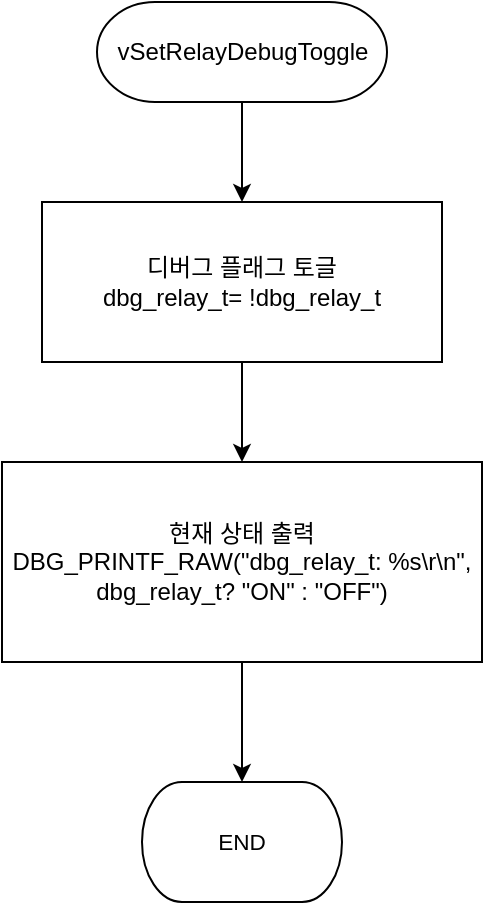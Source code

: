 <mxfile version="20.3.0" type="device" pages="13"><diagram id="8uFJ3yw_0GyRiQQdOTNX" name="vSetRelayDebugToggle"><mxGraphModel dx="1209" dy="844" grid="1" gridSize="10" guides="1" tooltips="1" connect="1" arrows="1" fold="1" page="1" pageScale="1" pageWidth="827" pageHeight="1169" math="0" shadow="0"><root><mxCell id="0"/><mxCell id="1" parent="0"/><mxCell id="2oZSxQxvcKoDg13-Z5zB-1" value="디버그 플래그 토글&lt;br&gt;dbg_relay_t= !dbg_relay_t" style="rounded=0;whiteSpace=wrap;html=1;strokeWidth=1;" vertex="1" parent="1"><mxGeometry x="300" y="390" width="200" height="80" as="geometry"/></mxCell><mxCell id="2oZSxQxvcKoDg13-Z5zB-2" value="현재 상태 출력&lt;br&gt;DBG_PRINTF_RAW(&quot;dbg_relay_t: %s\r\n&quot;,&lt;br&gt;dbg_relay_t? &quot;ON&quot; : &quot;OFF&quot;)" style="rounded=0;whiteSpace=wrap;html=1;strokeWidth=1;" vertex="1" parent="1"><mxGeometry x="280" y="520" width="240" height="100" as="geometry"/></mxCell><mxCell id="2oZSxQxvcKoDg13-Z5zB-3" style="edgeStyle=orthogonalEdgeStyle;rounded=0;orthogonalLoop=1;jettySize=auto;html=1;strokeWidth=1;exitX=0.5;exitY=1;exitDx=0;exitDy=0;exitPerimeter=0;" edge="1" parent="1" target="2oZSxQxvcKoDg13-Z5zB-1" source="2oZSxQxvcKoDg13-Z5zB-6"><mxGeometry relative="1" as="geometry"><mxPoint x="400" y="340" as="sourcePoint"/></mxGeometry></mxCell><mxCell id="2oZSxQxvcKoDg13-Z5zB-4" style="edgeStyle=orthogonalEdgeStyle;rounded=0;orthogonalLoop=1;jettySize=auto;html=1;strokeWidth=1;" edge="1" parent="1" source="2oZSxQxvcKoDg13-Z5zB-1" target="2oZSxQxvcKoDg13-Z5zB-2"><mxGeometry relative="1" as="geometry"/></mxCell><mxCell id="2oZSxQxvcKoDg13-Z5zB-5" style="edgeStyle=orthogonalEdgeStyle;rounded=0;orthogonalLoop=1;jettySize=auto;html=1;strokeWidth=1;" edge="1" parent="1" source="2oZSxQxvcKoDg13-Z5zB-2"><mxGeometry relative="1" as="geometry"><mxPoint x="400" y="680" as="targetPoint"/></mxGeometry></mxCell><UserObject label="&lt;div style=&quot;&quot;&gt;&lt;font style=&quot;direction: ltr; line-height: 120%; opacity: 1;&quot;&gt;vSetRelayDebugToggle&lt;br&gt;&lt;/font&gt;&lt;/div&gt;" tags="순서도" id="2oZSxQxvcKoDg13-Z5zB-6"><mxCell style="verticalAlign=middle;align=center;overflow=width;vsdxID=2;fillColor=#FFFFFF;gradientColor=none;shape=stencil(tVLLDsIgEPwajiQIMfFe638Qu22JCM2Ctv69kK0Rm9qDibeZndkXC1NV6PUATIoQ0V9gNE3smToyKY3rAU1MiKmaqar1CB36m2uIDzo7M7r6e64wUZ4UOUWKB9GdIH4irzWu8B42vRrPScNFXZzN+5mvl3qJXE8mcPRRR+Pdh2Y1dsBTE95a3c0TkBRGgKEIb6wg1/r+ssCXd/vLCgm8z9caa+n6pb48dwrRV1H1Ew==);strokeColor=#000000;spacingTop=-1;spacingBottom=-1;spacingLeft=-1;spacingRight=-1;points=[[0.5,1,0],[0.5,0,0],[0,0.5,0],[1,0.5,0]];labelBackgroundColor=none;rounded=0;html=1;whiteSpace=wrap;strokeWidth=1;" vertex="1" parent="1"><mxGeometry x="327.5" y="290" width="145" height="50" as="geometry"/></mxCell></UserObject><UserObject label="&lt;div style=&quot;font-size: 1px&quot;&gt;&lt;font style=&quot;font-size:11.29px;font-family:Arial;color:#000000;direction:ltr;letter-spacing:0px;line-height:120%;opacity:1&quot;&gt;END&lt;br/&gt;&lt;/font&gt;&lt;/div&gt;" tags="순서도" id="2oZSxQxvcKoDg13-Z5zB-7"><mxCell style="verticalAlign=middle;align=center;overflow=width;vsdxID=77;fillColor=#FFFFFF;gradientColor=none;shape=stencil(tVLLDsIgEPwajiQIMfFe638Qu22JCM2Ctv69kK0Rm9qDibeZndkXC1NV6PUATIoQ0V9gNE3smToyKY3rAU1MiKmaqar1CB36m2uIDzo7M7r6e64wUZ4UOUWKB9GdIH4irzWu8B42vRrPScNFXZzN+5mvl3qJXE8mcPRRR+Pdh2Y1dsBTE95a3c0TkBRGgKEIb6wg1/r+ssCXd/vLCgm8z9caa+n6pb48dwrRV1H1Ew==);strokeColor=#000000;spacingTop=-1;spacingBottom=-1;spacingLeft=-1;spacingRight=-1;points=[[0.5,1,0],[0.5,0,0],[0,0.5,0],[1,0.5,0]];labelBackgroundColor=none;rounded=0;html=1;whiteSpace=wrap;" vertex="1" parent="1"><mxGeometry x="350" y="680" width="100" height="60" as="geometry"/></mxCell></UserObject></root></mxGraphModel></diagram><diagram id="yDIeNGerXpIXLqS8nl0Z" name="bGetRelayDebugToggle"><mxGraphModel dx="1209" dy="844" grid="1" gridSize="10" guides="1" tooltips="1" connect="1" arrows="1" fold="1" page="1" pageScale="1" pageWidth="827" pageHeight="1169" math="0" shadow="0"><root><mxCell id="0"/><mxCell id="1" parent="0"/><mxCell id="1AvyAh0s3F2036aTkOSl-1" value="리턴&lt;br&gt;dbg_relay_t" style="rounded=0;whiteSpace=wrap;html=1;strokeWidth=1;" vertex="1" parent="1"><mxGeometry x="290" y="350" width="200" height="80" as="geometry"/></mxCell><mxCell id="1AvyAh0s3F2036aTkOSl-2" style="edgeStyle=orthogonalEdgeStyle;rounded=0;orthogonalLoop=1;jettySize=auto;html=1;strokeWidth=1;" edge="1" parent="1" target="1AvyAh0s3F2036aTkOSl-1"><mxGeometry relative="1" as="geometry"><mxPoint x="390" y="290" as="sourcePoint"/></mxGeometry></mxCell><mxCell id="1AvyAh0s3F2036aTkOSl-3" style="edgeStyle=orthogonalEdgeStyle;rounded=0;orthogonalLoop=1;jettySize=auto;html=1;strokeWidth=1;entryX=0.5;entryY=0;entryDx=0;entryDy=0;entryPerimeter=0;" edge="1" parent="1" source="1AvyAh0s3F2036aTkOSl-1" target="1AvyAh0s3F2036aTkOSl-5"><mxGeometry relative="1" as="geometry"><mxPoint x="390" y="470" as="targetPoint"/></mxGeometry></mxCell><UserObject label="bGetRelayDebugToggle" tags="순서도" id="1AvyAh0s3F2036aTkOSl-4"><mxCell style="verticalAlign=middle;align=center;overflow=width;vsdxID=2;fillColor=#FFFFFF;gradientColor=none;shape=stencil(tVLLDsIgEPwajiQIMfFe638Qu22JCM2Ctv69kK0Rm9qDibeZndkXC1NV6PUATIoQ0V9gNE3smToyKY3rAU1MiKmaqar1CB36m2uIDzo7M7r6e64wUZ4UOUWKB9GdIH4irzWu8B42vRrPScNFXZzN+5mvl3qJXE8mcPRRR+Pdh2Y1dsBTE95a3c0TkBRGgKEIb6wg1/r+ssCXd/vLCgm8z9caa+n6pb48dwrRV1H1Ew==);strokeColor=#000000;spacingTop=-1;spacingBottom=-1;spacingLeft=-1;spacingRight=-1;points=[[0.5,1,0],[0.5,0,0],[0,0.5,0],[1,0.5,0]];labelBackgroundColor=none;rounded=0;html=1;whiteSpace=wrap;strokeWidth=1;" vertex="1" parent="1"><mxGeometry x="305" y="240" width="170" height="50" as="geometry"/></mxCell></UserObject><UserObject label="&lt;div style=&quot;font-size: 1px&quot;&gt;&lt;font style=&quot;font-size:11.29px;font-family:Arial;color:#000000;direction:ltr;letter-spacing:0px;line-height:120%;opacity:1&quot;&gt;END&lt;br/&gt;&lt;/font&gt;&lt;/div&gt;" tags="순서도" id="1AvyAh0s3F2036aTkOSl-5"><mxCell style="verticalAlign=middle;align=center;overflow=width;vsdxID=77;fillColor=#FFFFFF;gradientColor=none;shape=stencil(tVLLDsIgEPwajiQIMfFe638Qu22JCM2Ctv69kK0Rm9qDibeZndkXC1NV6PUATIoQ0V9gNE3smToyKY3rAU1MiKmaqar1CB36m2uIDzo7M7r6e64wUZ4UOUWKB9GdIH4irzWu8B42vRrPScNFXZzN+5mvl3qJXE8mcPRRR+Pdh2Y1dsBTE95a3c0TkBRGgKEIb6wg1/r+ssCXd/vLCgm8z9caa+n6pb48dwrRV1H1Ew==);strokeColor=#000000;spacingTop=-1;spacingBottom=-1;spacingLeft=-1;spacingRight=-1;points=[[0.5,1,0],[0.5,0,0],[0,0.5,0],[1,0.5,0]];labelBackgroundColor=none;rounded=0;html=1;whiteSpace=wrap;" vertex="1" parent="1"><mxGeometry x="340" y="480" width="100" height="60" as="geometry"/></mxCell></UserObject></root></mxGraphModel></diagram><diagram id="KsM4r0L3Q6X8ukdwoh3k" name="vSetSignalDebugToggle"><mxGraphModel dx="1209" dy="844" grid="1" gridSize="10" guides="1" tooltips="1" connect="1" arrows="1" fold="1" page="1" pageScale="1" pageWidth="827" pageHeight="1169" math="0" shadow="0"><root><mxCell id="0"/><mxCell id="1" parent="0"/><mxCell id="GGHP0Z-RDS6vtgABZUzj-1" value="디버그 플래그 토글&lt;br&gt;dbg_signal_t = !dbg_signal_t" style="rounded=0;whiteSpace=wrap;html=1;strokeWidth=1;" vertex="1" parent="1"><mxGeometry x="350" y="480" width="200" height="80" as="geometry"/></mxCell><mxCell id="GGHP0Z-RDS6vtgABZUzj-2" value="현재 상태 출력&lt;br&gt;DBG_PRINTF_RAW(&quot;dbg_signal_t: %s\r\n&quot;,&lt;br&gt;dbg_signal_t ? &quot;ON&quot; : &quot;OFF&quot;)" style="rounded=0;whiteSpace=wrap;html=1;strokeWidth=1;" vertex="1" parent="1"><mxGeometry x="330" y="610" width="240" height="100" as="geometry"/></mxCell><mxCell id="GGHP0Z-RDS6vtgABZUzj-3" style="edgeStyle=orthogonalEdgeStyle;rounded=0;orthogonalLoop=1;jettySize=auto;html=1;strokeWidth=1;exitX=0.5;exitY=1;exitDx=0;exitDy=0;exitPerimeter=0;" edge="1" parent="1" source="GGHP0Z-RDS6vtgABZUzj-6" target="GGHP0Z-RDS6vtgABZUzj-1"><mxGeometry relative="1" as="geometry"><mxPoint x="450" y="430" as="sourcePoint"/></mxGeometry></mxCell><mxCell id="GGHP0Z-RDS6vtgABZUzj-4" style="edgeStyle=orthogonalEdgeStyle;rounded=0;orthogonalLoop=1;jettySize=auto;html=1;strokeWidth=1;" edge="1" parent="1" source="GGHP0Z-RDS6vtgABZUzj-1" target="GGHP0Z-RDS6vtgABZUzj-2"><mxGeometry relative="1" as="geometry"/></mxCell><mxCell id="GGHP0Z-RDS6vtgABZUzj-5" style="edgeStyle=orthogonalEdgeStyle;rounded=0;orthogonalLoop=1;jettySize=auto;html=1;strokeWidth=1;" edge="1" parent="1" source="GGHP0Z-RDS6vtgABZUzj-2"><mxGeometry relative="1" as="geometry"><mxPoint x="450" y="770" as="targetPoint"/></mxGeometry></mxCell><UserObject label="&lt;div style=&quot;&quot;&gt;&lt;font style=&quot;direction: ltr; line-height: 120%; opacity: 1;&quot;&gt;vSetSignalDebugToggle&lt;br&gt;&lt;/font&gt;&lt;/div&gt;" tags="순서도" id="GGHP0Z-RDS6vtgABZUzj-6"><mxCell style="verticalAlign=middle;align=center;overflow=width;vsdxID=2;fillColor=#FFFFFF;gradientColor=none;shape=stencil(tVLLDsIgEPwajiQIMfFe638Qu22JCM2Ctv69kK0Rm9qDibeZndkXC1NV6PUATIoQ0V9gNE3smToyKY3rAU1MiKmaqar1CB36m2uIDzo7M7r6e64wUZ4UOUWKB9GdIH4irzWu8B42vRrPScNFXZzN+5mvl3qJXE8mcPRRR+Pdh2Y1dsBTE95a3c0TkBRGgKEIb6wg1/r+ssCXd/vLCgm8z9caa+n6pb48dwrRV1H1Ew==);strokeColor=#000000;spacingTop=-1;spacingBottom=-1;spacingLeft=-1;spacingRight=-1;points=[[0.5,1,0],[0.5,0,0],[0,0.5,0],[1,0.5,0]];labelBackgroundColor=none;rounded=0;html=1;whiteSpace=wrap;strokeWidth=1;" vertex="1" parent="1"><mxGeometry x="377.5" y="380" width="145" height="50" as="geometry"/></mxCell></UserObject><UserObject label="&lt;div style=&quot;font-size: 1px&quot;&gt;&lt;font style=&quot;font-size:11.29px;font-family:Arial;color:#000000;direction:ltr;letter-spacing:0px;line-height:120%;opacity:1&quot;&gt;END&lt;br/&gt;&lt;/font&gt;&lt;/div&gt;" tags="순서도" id="GGHP0Z-RDS6vtgABZUzj-7"><mxCell style="verticalAlign=middle;align=center;overflow=width;vsdxID=77;fillColor=#FFFFFF;gradientColor=none;shape=stencil(tVLLDsIgEPwajiQIMfFe638Qu22JCM2Ctv69kK0Rm9qDibeZndkXC1NV6PUATIoQ0V9gNE3smToyKY3rAU1MiKmaqar1CB36m2uIDzo7M7r6e64wUZ4UOUWKB9GdIH4irzWu8B42vRrPScNFXZzN+5mvl3qJXE8mcPRRR+Pdh2Y1dsBTE95a3c0TkBRGgKEIb6wg1/r+ssCXd/vLCgm8z9caa+n6pb48dwrRV1H1Ew==);strokeColor=#000000;spacingTop=-1;spacingBottom=-1;spacingLeft=-1;spacingRight=-1;points=[[0.5,1,0],[0.5,0,0],[0,0.5,0],[1,0.5,0]];labelBackgroundColor=none;rounded=0;html=1;whiteSpace=wrap;" vertex="1" parent="1"><mxGeometry x="400" y="770" width="100" height="60" as="geometry"/></mxCell></UserObject></root></mxGraphModel></diagram><diagram id="RVoErTt2d_FOIjZi2CiO" name="bGetSignalDebugToggle"><mxGraphModel dx="1209" dy="844" grid="1" gridSize="10" guides="1" tooltips="1" connect="1" arrows="1" fold="1" page="1" pageScale="1" pageWidth="827" pageHeight="1169" math="0" shadow="0"><root><mxCell id="0"/><mxCell id="1" parent="0"/><mxCell id="R2WN0bEf00sfuxWQ3lyi-1" value="리턴&lt;br&gt;dbg_signal_t" style="rounded=0;whiteSpace=wrap;html=1;strokeWidth=1;" vertex="1" parent="1"><mxGeometry x="260" y="450" width="200" height="80" as="geometry"/></mxCell><mxCell id="R2WN0bEf00sfuxWQ3lyi-2" style="edgeStyle=orthogonalEdgeStyle;rounded=0;orthogonalLoop=1;jettySize=auto;html=1;strokeWidth=1;" edge="1" parent="1" target="R2WN0bEf00sfuxWQ3lyi-1"><mxGeometry relative="1" as="geometry"><mxPoint x="360" y="390" as="sourcePoint"/></mxGeometry></mxCell><mxCell id="R2WN0bEf00sfuxWQ3lyi-3" style="edgeStyle=orthogonalEdgeStyle;rounded=0;orthogonalLoop=1;jettySize=auto;html=1;strokeWidth=1;entryX=0.5;entryY=0;entryDx=0;entryDy=0;entryPerimeter=0;" edge="1" parent="1" source="R2WN0bEf00sfuxWQ3lyi-1" target="R2WN0bEf00sfuxWQ3lyi-5"><mxGeometry relative="1" as="geometry"><mxPoint x="360" y="570" as="targetPoint"/></mxGeometry></mxCell><UserObject label="bGetSignalDebugToggle" tags="순서도" id="R2WN0bEf00sfuxWQ3lyi-4"><mxCell style="verticalAlign=middle;align=center;overflow=width;vsdxID=2;fillColor=#FFFFFF;gradientColor=none;shape=stencil(tVLLDsIgEPwajiQIMfFe638Qu22JCM2Ctv69kK0Rm9qDibeZndkXC1NV6PUATIoQ0V9gNE3smToyKY3rAU1MiKmaqar1CB36m2uIDzo7M7r6e64wUZ4UOUWKB9GdIH4irzWu8B42vRrPScNFXZzN+5mvl3qJXE8mcPRRR+Pdh2Y1dsBTE95a3c0TkBRGgKEIb6wg1/r+ssCXd/vLCgm8z9caa+n6pb48dwrRV1H1Ew==);strokeColor=#000000;spacingTop=-1;spacingBottom=-1;spacingLeft=-1;spacingRight=-1;points=[[0.5,1,0],[0.5,0,0],[0,0.5,0],[1,0.5,0]];labelBackgroundColor=none;rounded=0;html=1;whiteSpace=wrap;strokeWidth=1;" vertex="1" parent="1"><mxGeometry x="275" y="340" width="170" height="50" as="geometry"/></mxCell></UserObject><UserObject label="&lt;div style=&quot;font-size: 1px&quot;&gt;&lt;font style=&quot;font-size:11.29px;font-family:Arial;color:#000000;direction:ltr;letter-spacing:0px;line-height:120%;opacity:1&quot;&gt;END&lt;br/&gt;&lt;/font&gt;&lt;/div&gt;" tags="순서도" id="R2WN0bEf00sfuxWQ3lyi-5"><mxCell style="verticalAlign=middle;align=center;overflow=width;vsdxID=77;fillColor=#FFFFFF;gradientColor=none;shape=stencil(tVLLDsIgEPwajiQIMfFe638Qu22JCM2Ctv69kK0Rm9qDibeZndkXC1NV6PUATIoQ0V9gNE3smToyKY3rAU1MiKmaqar1CB36m2uIDzo7M7r6e64wUZ4UOUWKB9GdIH4irzWu8B42vRrPScNFXZzN+5mvl3qJXE8mcPRRR+Pdh2Y1dsBTE95a3c0TkBRGgKEIb6wg1/r+ssCXd/vLCgm8z9caa+n6pb48dwrRV1H1Ew==);strokeColor=#000000;spacingTop=-1;spacingBottom=-1;spacingLeft=-1;spacingRight=-1;points=[[0.5,1,0],[0.5,0,0],[0,0.5,0],[1,0.5,0]];labelBackgroundColor=none;rounded=0;html=1;whiteSpace=wrap;" vertex="1" parent="1"><mxGeometry x="310" y="580" width="100" height="60" as="geometry"/></mxCell></UserObject></root></mxGraphModel></diagram><diagram id="EkU_Foyuv6ZXpG0zdnO2" name="vSetRcv12hDebugToggle"><mxGraphModel dx="1209" dy="844" grid="1" gridSize="10" guides="1" tooltips="1" connect="1" arrows="1" fold="1" page="1" pageScale="1" pageWidth="827" pageHeight="1169" math="0" shadow="0"><root><mxCell id="0"/><mxCell id="1" parent="0"/><mxCell id="nEB3aXFOiVKhWJ-9t350-1" value="디버그 플래그 토글&lt;br&gt;dbg_rcv12h_t = !dbg_rcv12h_t" style="rounded=0;whiteSpace=wrap;html=1;strokeWidth=1;" vertex="1" parent="1"><mxGeometry x="290" y="290" width="200" height="80" as="geometry"/></mxCell><mxCell id="nEB3aXFOiVKhWJ-9t350-2" value="현재 상태 출력&lt;br&gt;DBG_PRINTF_RAW(&quot;dbg_rcv12h_t: %s\r\n&quot;,&lt;br&gt;dbg_rcv12h_t ? &quot;ON&quot; : &quot;OFF&quot;)" style="rounded=0;whiteSpace=wrap;html=1;strokeWidth=1;" vertex="1" parent="1"><mxGeometry x="270" y="420" width="240" height="100" as="geometry"/></mxCell><mxCell id="nEB3aXFOiVKhWJ-9t350-3" style="edgeStyle=orthogonalEdgeStyle;rounded=0;orthogonalLoop=1;jettySize=auto;html=1;strokeWidth=1;exitX=0.5;exitY=1;exitDx=0;exitDy=0;exitPerimeter=0;" edge="1" parent="1" source="nEB3aXFOiVKhWJ-9t350-6" target="nEB3aXFOiVKhWJ-9t350-1"><mxGeometry relative="1" as="geometry"><mxPoint x="390" y="240" as="sourcePoint"/></mxGeometry></mxCell><mxCell id="nEB3aXFOiVKhWJ-9t350-4" style="edgeStyle=orthogonalEdgeStyle;rounded=0;orthogonalLoop=1;jettySize=auto;html=1;strokeWidth=1;" edge="1" parent="1" source="nEB3aXFOiVKhWJ-9t350-1" target="nEB3aXFOiVKhWJ-9t350-2"><mxGeometry relative="1" as="geometry"/></mxCell><mxCell id="nEB3aXFOiVKhWJ-9t350-5" style="edgeStyle=orthogonalEdgeStyle;rounded=0;orthogonalLoop=1;jettySize=auto;html=1;strokeWidth=1;" edge="1" parent="1" source="nEB3aXFOiVKhWJ-9t350-2"><mxGeometry relative="1" as="geometry"><mxPoint x="390" y="580" as="targetPoint"/></mxGeometry></mxCell><UserObject label="&lt;div style=&quot;&quot;&gt;&lt;font style=&quot;direction: ltr; line-height: 120%; opacity: 1;&quot;&gt;vSetRcv12hDebugToggle&lt;br&gt;&lt;/font&gt;&lt;/div&gt;" tags="순서도" id="nEB3aXFOiVKhWJ-9t350-6"><mxCell style="verticalAlign=middle;align=center;overflow=width;vsdxID=2;fillColor=#FFFFFF;gradientColor=none;shape=stencil(tVLLDsIgEPwajiQIMfFe638Qu22JCM2Ctv69kK0Rm9qDibeZndkXC1NV6PUATIoQ0V9gNE3smToyKY3rAU1MiKmaqar1CB36m2uIDzo7M7r6e64wUZ4UOUWKB9GdIH4irzWu8B42vRrPScNFXZzN+5mvl3qJXE8mcPRRR+Pdh2Y1dsBTE95a3c0TkBRGgKEIb6wg1/r+ssCXd/vLCgm8z9caa+n6pb48dwrRV1H1Ew==);strokeColor=#000000;spacingTop=-1;spacingBottom=-1;spacingLeft=-1;spacingRight=-1;points=[[0.5,1,0],[0.5,0,0],[0,0.5,0],[1,0.5,0]];labelBackgroundColor=none;rounded=0;html=1;whiteSpace=wrap;strokeWidth=1;" vertex="1" parent="1"><mxGeometry x="317.5" y="190" width="145" height="50" as="geometry"/></mxCell></UserObject><UserObject label="&lt;div style=&quot;font-size: 1px&quot;&gt;&lt;font style=&quot;font-size:11.29px;font-family:Arial;color:#000000;direction:ltr;letter-spacing:0px;line-height:120%;opacity:1&quot;&gt;END&lt;br/&gt;&lt;/font&gt;&lt;/div&gt;" tags="순서도" id="nEB3aXFOiVKhWJ-9t350-7"><mxCell style="verticalAlign=middle;align=center;overflow=width;vsdxID=77;fillColor=#FFFFFF;gradientColor=none;shape=stencil(tVLLDsIgEPwajiQIMfFe638Qu22JCM2Ctv69kK0Rm9qDibeZndkXC1NV6PUATIoQ0V9gNE3smToyKY3rAU1MiKmaqar1CB36m2uIDzo7M7r6e64wUZ4UOUWKB9GdIH4irzWu8B42vRrPScNFXZzN+5mvl3qJXE8mcPRRR+Pdh2Y1dsBTE95a3c0TkBRGgKEIb6wg1/r+ssCXd/vLCgm8z9caa+n6pb48dwrRV1H1Ew==);strokeColor=#000000;spacingTop=-1;spacingBottom=-1;spacingLeft=-1;spacingRight=-1;points=[[0.5,1,0],[0.5,0,0],[0,0.5,0],[1,0.5,0]];labelBackgroundColor=none;rounded=0;html=1;whiteSpace=wrap;" vertex="1" parent="1"><mxGeometry x="340" y="580" width="100" height="60" as="geometry"/></mxCell></UserObject></root></mxGraphModel></diagram><diagram id="5HcveDtygYV3lynL8UaH" name="bGetRcv12hDebugToggle"><mxGraphModel dx="1209" dy="844" grid="1" gridSize="10" guides="1" tooltips="1" connect="1" arrows="1" fold="1" page="1" pageScale="1" pageWidth="827" pageHeight="1169" math="0" shadow="0"><root><mxCell id="0"/><mxCell id="1" parent="0"/><mxCell id="L9iiFhAyA3XuMGT-MoSz-1" value="리턴&lt;br&gt;dbg_rcv12h_t" style="rounded=0;whiteSpace=wrap;html=1;strokeWidth=1;" vertex="1" parent="1"><mxGeometry x="330" y="380" width="200" height="80" as="geometry"/></mxCell><mxCell id="L9iiFhAyA3XuMGT-MoSz-2" style="edgeStyle=orthogonalEdgeStyle;rounded=0;orthogonalLoop=1;jettySize=auto;html=1;strokeWidth=1;" edge="1" parent="1" target="L9iiFhAyA3XuMGT-MoSz-1"><mxGeometry relative="1" as="geometry"><mxPoint x="430" y="320" as="sourcePoint"/></mxGeometry></mxCell><mxCell id="L9iiFhAyA3XuMGT-MoSz-3" style="edgeStyle=orthogonalEdgeStyle;rounded=0;orthogonalLoop=1;jettySize=auto;html=1;strokeWidth=1;entryX=0.5;entryY=0;entryDx=0;entryDy=0;entryPerimeter=0;" edge="1" parent="1" source="L9iiFhAyA3XuMGT-MoSz-1" target="L9iiFhAyA3XuMGT-MoSz-5"><mxGeometry relative="1" as="geometry"><mxPoint x="430" y="500" as="targetPoint"/></mxGeometry></mxCell><UserObject label="bGetRcv12hDebugToggle" tags="순서도" id="L9iiFhAyA3XuMGT-MoSz-4"><mxCell style="verticalAlign=middle;align=center;overflow=width;vsdxID=2;fillColor=#FFFFFF;gradientColor=none;shape=stencil(tVLLDsIgEPwajiQIMfFe638Qu22JCM2Ctv69kK0Rm9qDibeZndkXC1NV6PUATIoQ0V9gNE3smToyKY3rAU1MiKmaqar1CB36m2uIDzo7M7r6e64wUZ4UOUWKB9GdIH4irzWu8B42vRrPScNFXZzN+5mvl3qJXE8mcPRRR+Pdh2Y1dsBTE95a3c0TkBRGgKEIb6wg1/r+ssCXd/vLCgm8z9caa+n6pb48dwrRV1H1Ew==);strokeColor=#000000;spacingTop=-1;spacingBottom=-1;spacingLeft=-1;spacingRight=-1;points=[[0.5,1,0],[0.5,0,0],[0,0.5,0],[1,0.5,0]];labelBackgroundColor=none;rounded=0;html=1;whiteSpace=wrap;strokeWidth=1;" vertex="1" parent="1"><mxGeometry x="345" y="270" width="170" height="50" as="geometry"/></mxCell></UserObject><UserObject label="&lt;div style=&quot;font-size: 1px&quot;&gt;&lt;font style=&quot;font-size:11.29px;font-family:Arial;color:#000000;direction:ltr;letter-spacing:0px;line-height:120%;opacity:1&quot;&gt;END&lt;br/&gt;&lt;/font&gt;&lt;/div&gt;" tags="순서도" id="L9iiFhAyA3XuMGT-MoSz-5"><mxCell style="verticalAlign=middle;align=center;overflow=width;vsdxID=77;fillColor=#FFFFFF;gradientColor=none;shape=stencil(tVLLDsIgEPwajiQIMfFe638Qu22JCM2Ctv69kK0Rm9qDibeZndkXC1NV6PUATIoQ0V9gNE3smToyKY3rAU1MiKmaqar1CB36m2uIDzo7M7r6e64wUZ4UOUWKB9GdIH4irzWu8B42vRrPScNFXZzN+5mvl3qJXE8mcPRRR+Pdh2Y1dsBTE95a3c0TkBRGgKEIb6wg1/r+ssCXd/vLCgm8z9caa+n6pb48dwrRV1H1Ew==);strokeColor=#000000;spacingTop=-1;spacingBottom=-1;spacingLeft=-1;spacingRight=-1;points=[[0.5,1,0],[0.5,0,0],[0,0.5,0],[1,0.5,0]];labelBackgroundColor=none;rounded=0;html=1;whiteSpace=wrap;" vertex="1" parent="1"><mxGeometry x="380" y="510" width="100" height="60" as="geometry"/></mxCell></UserObject></root></mxGraphModel></diagram><diagram id="FrqjGCx12Xv4rVl3p5Nj" name="vInit_Relay_common"><mxGraphModel dx="1209" dy="844" grid="1" gridSize="10" guides="1" tooltips="1" connect="1" arrows="1" fold="1" page="1" pageScale="1" pageWidth="827" pageHeight="1169" math="0" shadow="0"><root><mxCell id="0"/><mxCell id="1" parent="0"/><mxCell id="s9hP6Ee5tLILipfVTKt3-1" value="구조체 메모리 초기화&lt;br&gt;memset( &amp;amp;xOut_Relay, 0, sizeof( xOut_Relay ) )" style="rounded=0;whiteSpace=wrap;html=1;strokeWidth=1;" vertex="1" parent="1"><mxGeometry x="350" y="350" width="220" height="100" as="geometry"/></mxCell><mxCell id="s9hP6Ee5tLILipfVTKt3-2" style="edgeStyle=orthogonalEdgeStyle;rounded=0;orthogonalLoop=1;jettySize=auto;html=1;" edge="1" parent="1" target="s9hP6Ee5tLILipfVTKt3-1"><mxGeometry relative="1" as="geometry"><mxPoint x="460" y="290" as="sourcePoint"/></mxGeometry></mxCell><mxCell id="s9hP6Ee5tLILipfVTKt3-3" style="edgeStyle=orthogonalEdgeStyle;rounded=0;orthogonalLoop=1;jettySize=auto;html=1;" edge="1" parent="1" source="s9hP6Ee5tLILipfVTKt3-1"><mxGeometry relative="1" as="geometry"><mxPoint x="460" y="510" as="targetPoint"/></mxGeometry></mxCell><UserObject label="&lt;div style=&quot;font-size: 1px&quot;&gt;&lt;font style=&quot;font-size:11.29px;font-family:Arial;color:#000000;direction:ltr;letter-spacing:0px;line-height:120%;opacity:1&quot;&gt;END&lt;br/&gt;&lt;/font&gt;&lt;/div&gt;" tags="순서도" id="s9hP6Ee5tLILipfVTKt3-4"><mxCell style="verticalAlign=middle;align=center;overflow=width;vsdxID=77;fillColor=#FFFFFF;gradientColor=none;shape=stencil(tVLLDsIgEPwajiQIMfFe638Qu22JCM2Ctv69kK0Rm9qDibeZndkXC1NV6PUATIoQ0V9gNE3smToyKY3rAU1MiKmaqar1CB36m2uIDzo7M7r6e64wUZ4UOUWKB9GdIH4irzWu8B42vRrPScNFXZzN+5mvl3qJXE8mcPRRR+Pdh2Y1dsBTE95a3c0TkBRGgKEIb6wg1/r+ssCXd/vLCgm8z9caa+n6pb48dwrRV1H1Ew==);strokeColor=#000000;spacingTop=-1;spacingBottom=-1;spacingLeft=-1;spacingRight=-1;points=[[0.5,1,0],[0.5,0,0],[0,0.5,0],[1,0.5,0]];labelBackgroundColor=none;rounded=0;html=1;whiteSpace=wrap;strokeWidth=1;" vertex="1" parent="1"><mxGeometry x="410" y="510" width="100" height="60" as="geometry"/></mxCell></UserObject><UserObject label="&lt;div style=&quot;&quot;&gt;&lt;font style=&quot;direction: ltr; line-height: 120%; opacity: 1;&quot;&gt;vInit_Relay_common&lt;br&gt;&lt;/font&gt;&lt;/div&gt;" tags="순서도" id="s9hP6Ee5tLILipfVTKt3-5"><mxCell style="verticalAlign=middle;align=center;overflow=width;vsdxID=2;fillColor=#FFFFFF;gradientColor=none;shape=stencil(tVLLDsIgEPwajiQIMfFe638Qu22JCM2Ctv69kK0Rm9qDibeZndkXC1NV6PUATIoQ0V9gNE3smToyKY3rAU1MiKmaqar1CB36m2uIDzo7M7r6e64wUZ4UOUWKB9GdIH4irzWu8B42vRrPScNFXZzN+5mvl3qJXE8mcPRRR+Pdh2Y1dsBTE95a3c0TkBRGgKEIb6wg1/r+ssCXd/vLCgm8z9caa+n6pb48dwrRV1H1Ew==);strokeColor=#000000;spacingTop=-1;spacingBottom=-1;spacingLeft=-1;spacingRight=-1;points=[[0.5,1,0],[0.5,0,0],[0,0.5,0],[1,0.5,0]];labelBackgroundColor=none;rounded=0;html=1;whiteSpace=wrap;strokeWidth=1;" vertex="1" parent="1"><mxGeometry x="387.5" y="240" width="145" height="50" as="geometry"/></mxCell></UserObject></root></mxGraphModel></diagram><diagram id="CIENyjdaQTOMOiUHmWWA" name="pGet_xOut_Relay"><mxGraphModel dx="1209" dy="844" grid="1" gridSize="10" guides="1" tooltips="1" connect="1" arrows="1" fold="1" page="1" pageScale="1" pageWidth="827" pageHeight="1169" math="0" shadow="0"><root><mxCell id="0"/><mxCell id="1" parent="0"/><mxCell id="4eqangB3PLREDt9DRAEP-1" value="출력 릴레이 구조체 포인터를 반환&lt;br&gt;return &amp;amp;xOut_Relay;" style="rounded=0;whiteSpace=wrap;html=1;strokeWidth=1;" vertex="1" parent="1"><mxGeometry x="380" y="370" width="220" height="50" as="geometry"/></mxCell><mxCell id="4eqangB3PLREDt9DRAEP-2" style="edgeStyle=orthogonalEdgeStyle;rounded=0;orthogonalLoop=1;jettySize=auto;html=1;" edge="1" parent="1" target="4eqangB3PLREDt9DRAEP-1"><mxGeometry relative="1" as="geometry"><mxPoint x="490" y="310" as="sourcePoint"/></mxGeometry></mxCell><mxCell id="4eqangB3PLREDt9DRAEP-3" style="edgeStyle=orthogonalEdgeStyle;rounded=0;orthogonalLoop=1;jettySize=auto;html=1;entryX=0.5;entryY=0;entryDx=0;entryDy=0;entryPerimeter=0;" edge="1" parent="1" source="4eqangB3PLREDt9DRAEP-1" target="4eqangB3PLREDt9DRAEP-4"><mxGeometry relative="1" as="geometry"><mxPoint x="490" y="530" as="targetPoint"/></mxGeometry></mxCell><UserObject label="&lt;div style=&quot;font-size: 1px&quot;&gt;&lt;font style=&quot;font-size:11.29px;font-family:Arial;color:#000000;direction:ltr;letter-spacing:0px;line-height:120%;opacity:1&quot;&gt;END&lt;br/&gt;&lt;/font&gt;&lt;/div&gt;" tags="순서도" id="4eqangB3PLREDt9DRAEP-4"><mxCell style="verticalAlign=middle;align=center;overflow=width;vsdxID=77;fillColor=#FFFFFF;gradientColor=none;shape=stencil(tVLLDsIgEPwajiQIMfFe638Qu22JCM2Ctv69kK0Rm9qDibeZndkXC1NV6PUATIoQ0V9gNE3smToyKY3rAU1MiKmaqar1CB36m2uIDzo7M7r6e64wUZ4UOUWKB9GdIH4irzWu8B42vRrPScNFXZzN+5mvl3qJXE8mcPRRR+Pdh2Y1dsBTE95a3c0TkBRGgKEIb6wg1/r+ssCXd/vLCgm8z9caa+n6pb48dwrRV1H1Ew==);strokeColor=#000000;spacingTop=-1;spacingBottom=-1;spacingLeft=-1;spacingRight=-1;points=[[0.5,1,0],[0.5,0,0],[0,0.5,0],[1,0.5,0]];labelBackgroundColor=none;rounded=0;html=1;whiteSpace=wrap;strokeWidth=1;" vertex="1" parent="1"><mxGeometry x="440" y="460" width="100" height="60" as="geometry"/></mxCell></UserObject><UserObject label="&lt;div style=&quot;&quot;&gt;&lt;font style=&quot;direction: ltr; line-height: 120%; opacity: 1;&quot;&gt;pGet_xOut_Relay&lt;br&gt;&lt;/font&gt;&lt;/div&gt;" tags="순서도" id="4eqangB3PLREDt9DRAEP-5"><mxCell style="verticalAlign=middle;align=center;overflow=width;vsdxID=2;fillColor=#FFFFFF;gradientColor=none;shape=stencil(tVLLDsIgEPwajiQIMfFe638Qu22JCM2Ctv69kK0Rm9qDibeZndkXC1NV6PUATIoQ0V9gNE3smToyKY3rAU1MiKmaqar1CB36m2uIDzo7M7r6e64wUZ4UOUWKB9GdIH4irzWu8B42vRrPScNFXZzN+5mvl3qJXE8mcPRRR+Pdh2Y1dsBTE95a3c0TkBRGgKEIb6wg1/r+ssCXd/vLCgm8z9caa+n6pb48dwrRV1H1Ew==);strokeColor=#000000;spacingTop=-1;spacingBottom=-1;spacingLeft=-1;spacingRight=-1;points=[[0.5,1,0],[0.5,0,0],[0,0.5,0],[1,0.5,0]];labelBackgroundColor=none;rounded=0;html=1;whiteSpace=wrap;strokeWidth=1;" vertex="1" parent="1"><mxGeometry x="417.5" y="270" width="145" height="50" as="geometry"/></mxCell></UserObject></root></mxGraphModel></diagram><diagram id="OC0mlVGpFrnxp_Tjp3S1" name="pGet_xFieldDevice"><mxGraphModel dx="1209" dy="844" grid="1" gridSize="10" guides="1" tooltips="1" connect="1" arrows="1" fold="1" page="1" pageScale="1" pageWidth="827" pageHeight="1169" math="0" shadow="0"><root><mxCell id="0"/><mxCell id="1" parent="0"/><mxCell id="9I-oSEbQeGA9K3PNaYnl-2" value="입력: Addr" style="rounded=0;whiteSpace=wrap;html=1;fillColor=none;strokeColor=#000000;" vertex="1" parent="1"><mxGeometry x="420" y="300" width="140" height="60" as="geometry"/></mxCell><mxCell id="9I-oSEbQeGA9K3PNaYnl-3" value="Addr ≥ MAX_FieldD ?" style="rhombus;whiteSpace=wrap;html=1;fillColor=none;strokeColor=#000000;" vertex="1" parent="1"><mxGeometry x="410" y="410" width="160" height="80" as="geometry"/></mxCell><mxCell id="9I-oSEbQeGA9K3PNaYnl-4" value="Error 로그 출력&#10;Return NULL" style="rounded=0;whiteSpace=wrap;html=1;fillColor=none;strokeColor=#000000;" vertex="1" parent="1"><mxGeometry x="220" y="520" width="180" height="60" as="geometry"/></mxCell><mxCell id="9I-oSEbQeGA9K3PNaYnl-5" value="Return &amp;xFieldDevice[Addr]" style="rounded=0;whiteSpace=wrap;html=1;fillColor=none;strokeColor=#000000;" vertex="1" parent="1"><mxGeometry x="580" y="520" width="200" height="50" as="geometry"/></mxCell><mxCell id="9I-oSEbQeGA9K3PNaYnl-7" style="edgeStyle=orthogonalEdgeStyle;rounded=0;orthogonalLoop=1;jettySize=auto;html=1;exitX=0.5;exitY=1;exitDx=0;exitDy=0;exitPerimeter=0;" edge="1" parent="1" source="K-WvOW8Pr6PD22PTo07L-1" target="9I-oSEbQeGA9K3PNaYnl-2"><mxGeometry relative="1" as="geometry"><mxPoint x="470" y="260" as="sourcePoint"/><Array as="points"/></mxGeometry></mxCell><mxCell id="9I-oSEbQeGA9K3PNaYnl-8" style="edgeStyle=orthogonalEdgeStyle;rounded=0;orthogonalLoop=1;jettySize=auto;html=1;" edge="1" parent="1" source="9I-oSEbQeGA9K3PNaYnl-2" target="9I-oSEbQeGA9K3PNaYnl-3"><mxGeometry relative="1" as="geometry"/></mxCell><mxCell id="9I-oSEbQeGA9K3PNaYnl-9" style="edgeStyle=orthogonalEdgeStyle;rounded=0;orthogonalLoop=1;jettySize=auto;html=1;" edge="1" parent="1" source="9I-oSEbQeGA9K3PNaYnl-3" target="9I-oSEbQeGA9K3PNaYnl-4"><mxGeometry relative="1" as="geometry"/></mxCell><mxCell id="9I-oSEbQeGA9K3PNaYnl-10" style="edgeStyle=orthogonalEdgeStyle;rounded=0;orthogonalLoop=1;jettySize=auto;html=1;" edge="1" parent="1" source="9I-oSEbQeGA9K3PNaYnl-3" target="9I-oSEbQeGA9K3PNaYnl-5"><mxGeometry relative="1" as="geometry"/></mxCell><mxCell id="9I-oSEbQeGA9K3PNaYnl-11" style="edgeStyle=orthogonalEdgeStyle;rounded=0;orthogonalLoop=1;jettySize=auto;html=1;exitX=0.5;exitY=1;exitDx=0;exitDy=0;entryX=0;entryY=0.5;entryDx=0;entryDy=0;entryPerimeter=0;" edge="1" parent="1" source="9I-oSEbQeGA9K3PNaYnl-4" target="xyuk0W5BjjUTULAcQTxv-1"><mxGeometry relative="1" as="geometry"><mxPoint x="470" y="680" as="targetPoint"/></mxGeometry></mxCell><mxCell id="9I-oSEbQeGA9K3PNaYnl-12" style="edgeStyle=orthogonalEdgeStyle;rounded=0;orthogonalLoop=1;jettySize=auto;html=1;entryX=1;entryY=0.5;entryDx=0;entryDy=0;entryPerimeter=0;exitX=0.5;exitY=1;exitDx=0;exitDy=0;" edge="1" parent="1" source="9I-oSEbQeGA9K3PNaYnl-5" target="xyuk0W5BjjUTULAcQTxv-1"><mxGeometry relative="1" as="geometry"><mxPoint x="470" y="680" as="targetPoint"/></mxGeometry></mxCell><UserObject label="&lt;div style=&quot;&quot;&gt;&lt;font style=&quot;direction: ltr; line-height: 120%; opacity: 1;&quot;&gt;pGet_xFieldDevice&lt;br&gt;&lt;/font&gt;&lt;/div&gt;" tags="순서도" id="K-WvOW8Pr6PD22PTo07L-1"><mxCell style="verticalAlign=middle;align=center;overflow=width;vsdxID=2;fillColor=#FFFFFF;gradientColor=none;shape=stencil(tVLLDsIgEPwajiQIMfFe638Qu22JCM2Ctv69kK0Rm9qDibeZndkXC1NV6PUATIoQ0V9gNE3smToyKY3rAU1MiKmaqar1CB36m2uIDzo7M7r6e64wUZ4UOUWKB9GdIH4irzWu8B42vRrPScNFXZzN+5mvl3qJXE8mcPRRR+Pdh2Y1dsBTE95a3c0TkBRGgKEIb6wg1/r+ssCXd/vLCgm8z9caa+n6pb48dwrRV1H1Ew==);strokeColor=#000000;spacingTop=-1;spacingBottom=-1;spacingLeft=-1;spacingRight=-1;points=[[0.5,1,0],[0.5,0,0],[0,0.5,0],[1,0.5,0]];labelBackgroundColor=none;rounded=0;html=1;whiteSpace=wrap;strokeWidth=1;" vertex="1" parent="1"><mxGeometry x="417.5" y="190" width="145" height="50" as="geometry"/></mxCell></UserObject><UserObject label="&lt;div style=&quot;font-size: 1px&quot;&gt;&lt;font style=&quot;font-size:11.29px;font-family:Arial;color:#000000;direction:ltr;letter-spacing:0px;line-height:120%;opacity:1&quot;&gt;END&lt;br/&gt;&lt;/font&gt;&lt;/div&gt;" tags="순서도" id="xyuk0W5BjjUTULAcQTxv-1"><mxCell style="verticalAlign=middle;align=center;overflow=width;vsdxID=77;fillColor=#FFFFFF;gradientColor=none;shape=stencil(tVLLDsIgEPwajiQIMfFe638Qu22JCM2Ctv69kK0Rm9qDibeZndkXC1NV6PUATIoQ0V9gNE3smToyKY3rAU1MiKmaqar1CB36m2uIDzo7M7r6e64wUZ4UOUWKB9GdIH4irzWu8B42vRrPScNFXZzN+5mvl3qJXE8mcPRRR+Pdh2Y1dsBTE95a3c0TkBRGgKEIb6wg1/r+ssCXd/vLCgm8z9caa+n6pb48dwrRV1H1Ew==);strokeColor=#000000;spacingTop=-1;spacingBottom=-1;spacingLeft=-1;spacingRight=-1;points=[[0.5,1,0],[0.5,0,0],[0,0.5,0],[1,0.5,0]];labelBackgroundColor=none;rounded=0;html=1;whiteSpace=wrap;strokeWidth=1;" vertex="1" parent="1"><mxGeometry x="440" y="600" width="100" height="60" as="geometry"/></mxCell></UserObject></root></mxGraphModel></diagram><diagram id="v0rt_EpleJZ4vysBxn_B" name="vFieldD_init"><mxGraphModel dx="1209" dy="844" grid="1" gridSize="10" guides="1" tooltips="1" connect="1" arrows="1" fold="1" page="1" pageScale="1" pageWidth="827" pageHeight="1169" math="0" shadow="0"><root><mxCell id="0"/><mxCell id="1" parent="0"/><UserObject label="&lt;div style=&quot;&quot;&gt;&lt;font style=&quot;direction: ltr; line-height: 120%; opacity: 1;&quot;&gt;vFieldD_init&lt;br&gt;&lt;/font&gt;&lt;/div&gt;" tags="순서도" id="riRhFCJSbRU-b7lcDYov-1"><mxCell style="verticalAlign=middle;align=center;overflow=width;vsdxID=2;fillColor=#FFFFFF;gradientColor=none;shape=stencil(tVLLDsIgEPwajiQIMfFe638Qu22JCM2Ctv69kK0Rm9qDibeZndkXC1NV6PUATIoQ0V9gNE3smToyKY3rAU1MiKmaqar1CB36m2uIDzo7M7r6e64wUZ4UOUWKB9GdIH4irzWu8B42vRrPScNFXZzN+5mvl3qJXE8mcPRRR+Pdh2Y1dsBTE95a3c0TkBRGgKEIb6wg1/r+ssCXd/vLCgm8z9caa+n6pb48dwrRV1H1Ew==);strokeColor=#000000;spacingTop=-1;spacingBottom=-1;spacingLeft=-1;spacingRight=-1;points=[[0.5,1,0],[0.5,0,0],[0,0.5,0],[1,0.5,0]];labelBackgroundColor=none;rounded=0;html=1;whiteSpace=wrap;strokeWidth=1;fontStyle=0" vertex="1" parent="1"><mxGeometry x="355" y="140" width="150" height="50" as="geometry"/></mxCell></UserObject><mxCell id="riRhFCJSbRU-b7lcDYov-2" value="memset(&amp;xFieldDevice[Addr], 0,&#10;sizeof(FieldDeviceInfoStruct))" style="rounded=0;whiteSpace=wrap;html=1;strokeWidth=1;fontStyle=0;fillColor=none;strokeColor=#000000;" vertex="1" parent="1"><mxGeometry x="330" y="220" width="200" height="50" as="geometry"/></mxCell><mxCell id="riRhFCJSbRU-b7lcDYov-3" value="xFieldDevice[Addr].Field_id = Field_id&#10;xFieldDevice[Addr].ucUPDN = ucUPDN" style="rounded=0;whiteSpace=wrap;html=1;strokeWidth=1;fontStyle=0;fillColor=none;strokeColor=#000000;" vertex="1" parent="1"><mxGeometry x="320" y="300" width="220" height="70" as="geometry"/></mxCell><mxCell id="riRhFCJSbRU-b7lcDYov-4" value="for (loop = 0; loop &lt; 10; loop++)&#10;{&#10;    xFieldDevice[Addr].cTrackName[loop]&#10;    = cTrackName[loop]&#10;}" style="rounded=0;whiteSpace=wrap;html=1;strokeWidth=1;fontStyle=0;fillColor=none;strokeColor=#000000;" vertex="1" parent="1"><mxGeometry x="330" y="400" width="200" height="80" as="geometry"/></mxCell><mxCell id="riRhFCJSbRU-b7lcDYov-5" value="상태 필드들 초기화:&#10;TPR = 0, FLR = 0, CPT = 0&#10;eCPT = 0, CPT_status = 0&#10;eCPT_status = 0, FLR2 = 0" style="rounded=0;whiteSpace=wrap;html=1;strokeWidth=1;fontStyle=0;fillColor=none;strokeColor=#000000;" vertex="1" parent="1"><mxGeometry x="330" y="505" width="200" height="80" as="geometry"/></mxCell><mxCell id="riRhFCJSbRU-b7lcDYov-6" value="Field_id != 0 ?" style="rhombus;whiteSpace=wrap;html=1;strokeWidth=1;fontStyle=0;fillColor=none;strokeColor=#000000;" vertex="1" parent="1"><mxGeometry x="360" y="620" width="140" height="60" as="geometry"/></mxCell><mxCell id="riRhFCJSbRU-b7lcDYov-7" value="디버그 정보 출력:&#10;Addr, Field_id&#10;ucUPDN, cTrackName" style="rounded=0;whiteSpace=wrap;html=1;strokeWidth=1;fontStyle=0;fillColor=none;strokeColor=#000000;" vertex="1" parent="1"><mxGeometry x="330" y="720" width="200" height="60" as="geometry"/></mxCell><UserObject label="&lt;div style=&quot;font-size: 1px&quot;&gt;&lt;font style=&quot;font-size:11.29px;font-family:Arial;color:#000000;direction:ltr;letter-spacing:0px;line-height:120%;opacity:1&quot;&gt;END&lt;br&gt;&lt;/font&gt;&lt;/div&gt;" tags="순서도" id="riRhFCJSbRU-b7lcDYov-8"><mxCell style="verticalAlign=middle;align=center;overflow=width;vsdxID=77;fillColor=#FFFFFF;gradientColor=none;shape=stencil(tVLLDsIgEPwajiQIMfFe638Qu22JCM2Ctv69kK0Rm9qDibeZndkXC1NV6PUATIoQ0V9gNE3smToyKY3rAU1MiKmaqar1CB36m2uIDzo7M7r6e64wUZ4UOUWKB9GdIH4irzWu8B42vRrPScNFXZzN+5mvl3qJXE8mcPRRR+Pdh2Y1dsBTE95a3c0TkBRGgKEIb6wg1/r+ssCXd/vLCgm8z9caa+n6pb48dwrRV1H1Ew==);strokeColor=#000000;spacingTop=-1;spacingBottom=-1;spacingLeft=-1;spacingRight=-1;points=[[0.5,1,0],[0.5,0,0],[0,0.5,0],[1,0.5,0]];labelBackgroundColor=none;rounded=0;html=1;whiteSpace=wrap;strokeWidth=1;fontStyle=0" vertex="1" parent="1"><mxGeometry x="400" y="820" width="60" height="40" as="geometry"/></mxCell></UserObject><mxCell id="riRhFCJSbRU-b7lcDYov-9" value="" style="endArrow=classic;html=1;rounded=0;exitX=0.5;exitY=1;exitDx=0;exitDy=0;exitPerimeter=0;entryX=0.5;entryY=0;entryDx=0;entryDy=0;" edge="1" parent="1" source="riRhFCJSbRU-b7lcDYov-1" target="riRhFCJSbRU-b7lcDYov-2"><mxGeometry width="50" height="50" relative="1" as="geometry"><mxPoint x="430" y="190" as="sourcePoint"/><mxPoint x="430" y="220" as="targetPoint"/></mxGeometry></mxCell><mxCell id="riRhFCJSbRU-b7lcDYov-10" value="" style="endArrow=classic;html=1;rounded=0;exitX=0.5;exitY=1;exitDx=0;exitDy=0;entryX=0.5;entryY=0;entryDx=0;entryDy=0;" edge="1" parent="1" source="riRhFCJSbRU-b7lcDYov-2" target="riRhFCJSbRU-b7lcDYov-3"><mxGeometry width="50" height="50" relative="1" as="geometry"><mxPoint x="430" y="270" as="sourcePoint"/><mxPoint x="430" y="300" as="targetPoint"/></mxGeometry></mxCell><mxCell id="riRhFCJSbRU-b7lcDYov-11" value="" style="endArrow=classic;html=1;rounded=0;exitX=0.5;exitY=1;exitDx=0;exitDy=0;entryX=0.5;entryY=0;entryDx=0;entryDy=0;" edge="1" parent="1" source="riRhFCJSbRU-b7lcDYov-3" target="riRhFCJSbRU-b7lcDYov-4"><mxGeometry width="50" height="50" relative="1" as="geometry"><mxPoint x="430" y="350" as="sourcePoint"/><mxPoint x="430" y="380" as="targetPoint"/></mxGeometry></mxCell><mxCell id="riRhFCJSbRU-b7lcDYov-12" value="" style="endArrow=classic;html=1;rounded=0;exitX=0.5;exitY=1;exitDx=0;exitDy=0;entryX=0.5;entryY=0;entryDx=0;entryDy=0;" edge="1" parent="1" source="riRhFCJSbRU-b7lcDYov-4" target="riRhFCJSbRU-b7lcDYov-5"><mxGeometry width="50" height="50" relative="1" as="geometry"><mxPoint x="430" y="460" as="sourcePoint"/><mxPoint x="430" y="490" as="targetPoint"/></mxGeometry></mxCell><mxCell id="riRhFCJSbRU-b7lcDYov-13" value="" style="endArrow=classic;html=1;rounded=0;exitX=0.5;exitY=1;exitDx=0;exitDy=0;entryX=0.5;entryY=0;entryDx=0;entryDy=0;" edge="1" parent="1" source="riRhFCJSbRU-b7lcDYov-5" target="riRhFCJSbRU-b7lcDYov-6"><mxGeometry width="50" height="50" relative="1" as="geometry"><mxPoint x="430" y="570" as="sourcePoint"/><mxPoint x="430" y="600" as="targetPoint"/></mxGeometry></mxCell><mxCell id="riRhFCJSbRU-b7lcDYov-14" value="Yes" style="endArrow=classic;html=1;rounded=0;exitX=0.5;exitY=1;exitDx=0;exitDy=0;entryX=0.5;entryY=0;entryDx=0;entryDy=0;" edge="1" parent="1" source="riRhFCJSbRU-b7lcDYov-6" target="riRhFCJSbRU-b7lcDYov-7"><mxGeometry width="50" height="50" relative="1" as="geometry"><mxPoint x="430" y="660" as="sourcePoint"/><mxPoint x="430" y="700" as="targetPoint"/></mxGeometry></mxCell><mxCell id="riRhFCJSbRU-b7lcDYov-15" value="" style="endArrow=classic;html=1;rounded=0;exitX=0.5;exitY=1;exitDx=0;exitDy=0;entryX=0.5;entryY=0;entryDx=0;entryDy=0;entryPerimeter=0;" edge="1" parent="1" source="riRhFCJSbRU-b7lcDYov-7" target="riRhFCJSbRU-b7lcDYov-8"><mxGeometry width="50" height="50" relative="1" as="geometry"><mxPoint x="430" y="760" as="sourcePoint"/><mxPoint x="430" y="800" as="targetPoint"/></mxGeometry></mxCell><mxCell id="riRhFCJSbRU-b7lcDYov-16" value="No" style="endArrow=classic;html=1;rounded=0;exitX=1;exitY=0.5;exitDx=0;exitDy=0;entryX=1;entryY=0.5;entryDx=0;entryDy=0;entryPerimeter=0;" edge="1" parent="1" source="riRhFCJSbRU-b7lcDYov-6" target="riRhFCJSbRU-b7lcDYov-8"><mxGeometry width="50" height="50" relative="1" as="geometry"><mxPoint x="500" y="630" as="sourcePoint"/><mxPoint x="460" y="820" as="targetPoint"/><Array as="points"><mxPoint x="590" y="650"/><mxPoint x="590" y="840"/></Array></mxGeometry></mxCell></root></mxGraphModel></diagram><diagram id="bxOH0aizTfXySwXjn-TT" name="vApply12h"><mxGraphModel dx="1209" dy="844" grid="1" gridSize="10" guides="1" tooltips="1" connect="1" arrows="1" fold="1" page="1" pageScale="1" pageWidth="827" pageHeight="1169" math="0" shadow="0"><root><mxCell id="0"/><mxCell id="1" parent="0"/><UserObject label="&lt;div style=&quot;&quot;&gt;&lt;font style=&quot;direction: ltr; line-height: 120%; opacity: 1;&quot;&gt;vApply12h&lt;br&gt;&lt;/font&gt;&lt;/div&gt;" tags="순서도" id="jdO3j_zOLNYEyRuAlSiZ-1"><mxCell style="verticalAlign=middle;align=center;overflow=width;vsdxID=2;fillColor=#FFFFFF;gradientColor=none;shape=stencil(tVLLDsIgEPwajiQIMfFe638Qu22JCM2Ctv69kK0Rm9qDibeZndkXC1NV6PUATIoQ0V9gNE3smToyKY3rAU1MiKmaqar1CB36m2uIDzo7M7r6e64wUZ4UOUWKB9GdIH4irzWu8B42vRrPScNFXZzN+5mvl3qJXE8mcPRRR+Pdh2Y1dsBTE95a3c0TkBRGgKEIb6wg1/r+ssCXd/vLCgm8z9caa+n6pb48dwrRV1H1Ew==);strokeColor=#000000;spacingTop=-1;spacingBottom=-1;spacingLeft=-1;spacingRight=-1;points=[[0.5,1,0],[0.5,0,0],[0,0.5,0],[1,0.5,0]];labelBackgroundColor=none;rounded=0;html=1;whiteSpace=wrap;strokeWidth=1;fontStyle=0" vertex="1" parent="1"><mxGeometry x="500" y="240" width="140" height="50" as="geometry"/></mxCell></UserObject><mxCell id="jdO3j_zOLNYEyRuAlSiZ-2" value="rcv == NULL ?" style="rhombus;whiteSpace=wrap;html=1;strokeWidth=1;fontStyle=0;fillColor=none;strokeColor=#000000;" vertex="1" parent="1"><mxGeometry x="500" y="320" width="140" height="60" as="geometry"/></mxCell><mxCell id="jdO3j_zOLNYEyRuAlSiZ-3" value="return" style="rounded=0;whiteSpace=wrap;html=1;strokeWidth=1;fontStyle=0;fillColor=none;strokeColor=#000000;" vertex="1" parent="1"><mxGeometry x="280" y="325" width="100" height="50" as="geometry"/></mxCell><mxCell id="jdO3j_zOLNYEyRuAlSiZ-4" value="loop = 0" style="rounded=0;whiteSpace=wrap;html=1;strokeWidth=1;fontStyle=0;fillColor=none;strokeColor=#000000;" vertex="1" parent="1"><mxGeometry x="520" y="420" width="100" height="40" as="geometry"/></mxCell><mxCell id="jdO3j_zOLNYEyRuAlSiZ-5" value="loop &lt; MAX_FieldD ?" style="rhombus;whiteSpace=wrap;html=1;strokeWidth=1;fontStyle=0;fillColor=none;strokeColor=#000000;" vertex="1" parent="1"><mxGeometry x="500" y="490" width="140" height="60" as="geometry"/></mxCell><mxCell id="jdO3j_zOLNYEyRuAlSiZ-6" value="xFieldDevice[loop].Field_id&#10;== rcv-&gt;Field_id ?" style="rhombus;whiteSpace=wrap;html=1;strokeWidth=1;fontStyle=0;fillColor=none;strokeColor=#000000;" vertex="1" parent="1"><mxGeometry x="480" y="584.5" width="180" height="80" as="geometry"/></mxCell><mxCell id="jdO3j_zOLNYEyRuAlSiZ-7" value="필드 데이터 업데이트:&#10;TPR, FLR, CPT, eCPT&#10;CPT_status, eCPT_status, FLR2" style="rounded=0;whiteSpace=wrap;html=1;strokeWidth=1;fontStyle=0;fillColor=none;strokeColor=#000000;" vertex="1" parent="1"><mxGeometry x="480" y="700" width="180" height="60" as="geometry"/></mxCell><mxCell id="jdO3j_zOLNYEyRuAlSiZ-8" value="bGetSignalDebugToggle()&#10;== true ?" style="rhombus;whiteSpace=wrap;html=1;strokeWidth=1;fontStyle=0;fillColor=none;strokeColor=#000000;" vertex="1" parent="1"><mxGeometry x="470" y="790" width="200" height="80" as="geometry"/></mxCell><mxCell id="jdO3j_zOLNYEyRuAlSiZ-9" value="디버그 정보 출력:&#10;Field_id, cTrackName&#10;모든 상태 값들, ucUPDN" style="rounded=0;whiteSpace=wrap;html=1;strokeWidth=1;fontStyle=0;fillColor=none;strokeColor=#000000;" vertex="1" parent="1"><mxGeometry x="480" y="910" width="180" height="60" as="geometry"/></mxCell><mxCell id="jdO3j_zOLNYEyRuAlSiZ-10" value="break" style="rounded=0;whiteSpace=wrap;html=1;strokeWidth=1;fontStyle=0;fillColor=none;strokeColor=#000000;" vertex="1" parent="1"><mxGeometry x="520" y="1000" width="100" height="40" as="geometry"/></mxCell><mxCell id="jdO3j_zOLNYEyRuAlSiZ-11" value="loop++" style="rounded=0;whiteSpace=wrap;html=1;strokeWidth=1;fontStyle=0;fillColor=none;strokeColor=#000000;" vertex="1" parent="1"><mxGeometry x="750" y="604.5" width="80" height="40" as="geometry"/></mxCell><UserObject label="&lt;div style=&quot;font-size: 1px&quot;&gt;&lt;font style=&quot;font-size:11.29px;font-family:Arial;color:#000000;direction:ltr;letter-spacing:0px;line-height:120%;opacity:1&quot;&gt;END&lt;br&gt;&lt;/font&gt;&lt;/div&gt;" tags="순서도" id="jdO3j_zOLNYEyRuAlSiZ-12"><mxCell style="verticalAlign=middle;align=center;overflow=width;vsdxID=77;fillColor=#FFFFFF;gradientColor=none;shape=stencil(tVLLDsIgEPwajiQIMfFe638Qu22JCM2Ctv69kK0Rm9qDibeZndkXC1NV6PUATIoQ0V9gNE3smToyKY3rAU1MiKmaqar1CB36m2uIDzo7M7r6e64wUZ4UOUWKB9GdIH4irzWu8B42vRrPScNFXZzN+5mvl3qJXE8mcPRRR+Pdh2Y1dsBTE95a3c0TkBRGgKEIb6wg1/r+ssCXd/vLCgm8z9caa+n6pb48dwrRV1H1Ew==);strokeColor=#000000;spacingTop=-1;spacingBottom=-1;spacingLeft=-1;spacingRight=-1;points=[[0.5,1,0],[0.5,0,0],[0,0.5,0],[1,0.5,0]];labelBackgroundColor=none;rounded=0;html=1;whiteSpace=wrap;strokeWidth=1;fontStyle=0" vertex="1" parent="1"><mxGeometry x="535" y="1080" width="70" height="50" as="geometry"/></mxCell></UserObject><mxCell id="jdO3j_zOLNYEyRuAlSiZ-13" value="" style="endArrow=classic;html=1;rounded=0;exitX=0.5;exitY=1;exitDx=0;exitDy=0;exitPerimeter=0;entryX=0.5;entryY=0;entryDx=0;entryDy=0;" edge="1" parent="1" source="jdO3j_zOLNYEyRuAlSiZ-1" target="jdO3j_zOLNYEyRuAlSiZ-2"><mxGeometry width="50" height="50" relative="1" as="geometry"><mxPoint x="570" y="290" as="sourcePoint"/><mxPoint x="570" y="320" as="targetPoint"/></mxGeometry></mxCell><mxCell id="jdO3j_zOLNYEyRuAlSiZ-14" value="Yes" style="endArrow=classic;html=1;rounded=0;exitX=0;exitY=0.5;exitDx=0;exitDy=0;entryX=1;entryY=0.5;entryDx=0;entryDy=0;" edge="1" parent="1" source="jdO3j_zOLNYEyRuAlSiZ-2" target="jdO3j_zOLNYEyRuAlSiZ-3"><mxGeometry width="50" height="50" relative="1" as="geometry"><mxPoint x="500" y="350" as="sourcePoint"/><mxPoint x="400" y="350" as="targetPoint"/></mxGeometry></mxCell><mxCell id="jdO3j_zOLNYEyRuAlSiZ-15" value="No" style="endArrow=classic;html=1;rounded=0;exitX=0.5;exitY=1;exitDx=0;exitDy=0;entryX=0.5;entryY=0;entryDx=0;entryDy=0;" edge="1" parent="1" source="jdO3j_zOLNYEyRuAlSiZ-2" target="jdO3j_zOLNYEyRuAlSiZ-4"><mxGeometry width="50" height="50" relative="1" as="geometry"><mxPoint x="570" y="380" as="sourcePoint"/><mxPoint x="570" y="410" as="targetPoint"/></mxGeometry></mxCell><mxCell id="jdO3j_zOLNYEyRuAlSiZ-16" value="" style="endArrow=classic;html=1;rounded=0;exitX=0.5;exitY=1;exitDx=0;exitDy=0;entryX=0.5;entryY=0;entryDx=0;entryDy=0;" edge="1" parent="1" source="jdO3j_zOLNYEyRuAlSiZ-4" target="jdO3j_zOLNYEyRuAlSiZ-5"><mxGeometry width="50" height="50" relative="1" as="geometry"><mxPoint x="570" y="450" as="sourcePoint"/><mxPoint x="570" y="480" as="targetPoint"/></mxGeometry></mxCell><mxCell id="jdO3j_zOLNYEyRuAlSiZ-17" value="Yes" style="endArrow=classic;html=1;rounded=0;exitX=0.5;exitY=1;exitDx=0;exitDy=0;entryX=0.5;entryY=0;entryDx=0;entryDy=0;" edge="1" parent="1" source="jdO3j_zOLNYEyRuAlSiZ-5" target="jdO3j_zOLNYEyRuAlSiZ-6"><mxGeometry width="50" height="50" relative="1" as="geometry"><mxPoint x="570" y="540" as="sourcePoint"/><mxPoint x="570" y="570" as="targetPoint"/></mxGeometry></mxCell><mxCell id="jdO3j_zOLNYEyRuAlSiZ-18" value="Yes" style="endArrow=classic;html=1;rounded=0;exitX=0.5;exitY=1;exitDx=0;exitDy=0;entryX=0.5;entryY=0;entryDx=0;entryDy=0;" edge="1" parent="1" source="jdO3j_zOLNYEyRuAlSiZ-6" target="jdO3j_zOLNYEyRuAlSiZ-7"><mxGeometry width="50" height="50" relative="1" as="geometry"><mxPoint x="570" y="650" as="sourcePoint"/><mxPoint x="570" y="680" as="targetPoint"/></mxGeometry></mxCell><mxCell id="jdO3j_zOLNYEyRuAlSiZ-19" value="" style="endArrow=classic;html=1;rounded=0;exitX=0.5;exitY=1;exitDx=0;exitDy=0;entryX=0.5;entryY=0;entryDx=0;entryDy=0;" edge="1" parent="1" source="jdO3j_zOLNYEyRuAlSiZ-7" target="jdO3j_zOLNYEyRuAlSiZ-8"><mxGeometry width="50" height="50" relative="1" as="geometry"><mxPoint x="570" y="740" as="sourcePoint"/><mxPoint x="570" y="770" as="targetPoint"/></mxGeometry></mxCell><mxCell id="jdO3j_zOLNYEyRuAlSiZ-20" value="Yes" style="endArrow=classic;html=1;rounded=0;exitX=0.5;exitY=1;exitDx=0;exitDy=0;entryX=0.5;entryY=0;entryDx=0;entryDy=0;" edge="1" parent="1" source="jdO3j_zOLNYEyRuAlSiZ-8" target="jdO3j_zOLNYEyRuAlSiZ-9"><mxGeometry width="50" height="50" relative="1" as="geometry"><mxPoint x="570" y="830" as="sourcePoint"/><mxPoint x="570" y="860" as="targetPoint"/></mxGeometry></mxCell><mxCell id="jdO3j_zOLNYEyRuAlSiZ-21" value="" style="endArrow=classic;html=1;rounded=0;exitX=0.5;exitY=1;exitDx=0;exitDy=0;entryX=0.5;entryY=0;entryDx=0;entryDy=0;" edge="1" parent="1" source="jdO3j_zOLNYEyRuAlSiZ-9" target="jdO3j_zOLNYEyRuAlSiZ-10"><mxGeometry width="50" height="50" relative="1" as="geometry"><mxPoint x="570" y="920" as="sourcePoint"/><mxPoint x="570" y="950" as="targetPoint"/></mxGeometry></mxCell><mxCell id="jdO3j_zOLNYEyRuAlSiZ-22" value="No" style="endArrow=classic;html=1;rounded=0;exitX=1;exitY=0.5;exitDx=0;exitDy=0;entryX=1;entryY=0.5;entryDx=0;entryDy=0;" edge="1" parent="1" source="jdO3j_zOLNYEyRuAlSiZ-8" target="jdO3j_zOLNYEyRuAlSiZ-10"><mxGeometry width="50" height="50" relative="1" as="geometry"><mxPoint x="660" y="800" as="sourcePoint"/><mxPoint x="620" y="970" as="targetPoint"/><Array as="points"><mxPoint x="710" y="830"/><mxPoint x="710" y="1020"/></Array></mxGeometry></mxCell><mxCell id="jdO3j_zOLNYEyRuAlSiZ-23" value="No" style="endArrow=classic;html=1;rounded=0;exitX=1;exitY=0.5;exitDx=0;exitDy=0;entryX=0;entryY=0.5;entryDx=0;entryDy=0;" edge="1" parent="1" source="jdO3j_zOLNYEyRuAlSiZ-6" target="jdO3j_zOLNYEyRuAlSiZ-11"><mxGeometry width="50" height="50" relative="1" as="geometry"><mxPoint x="660" y="610" as="sourcePoint"/><mxPoint x="760" y="610" as="targetPoint"/></mxGeometry></mxCell><mxCell id="jdO3j_zOLNYEyRuAlSiZ-24" value="" style="endArrow=classic;html=1;rounded=0;exitX=0.5;exitY=0;exitDx=0;exitDy=0;entryX=1;entryY=0.5;entryDx=0;entryDy=0;" edge="1" parent="1" source="jdO3j_zOLNYEyRuAlSiZ-11" target="jdO3j_zOLNYEyRuAlSiZ-5"><mxGeometry width="50" height="50" relative="1" as="geometry"><mxPoint x="800" y="575" as="sourcePoint"/><mxPoint x="640" y="510" as="targetPoint"/><Array as="points"><mxPoint x="790" y="520"/></Array></mxGeometry></mxCell><mxCell id="jdO3j_zOLNYEyRuAlSiZ-25" value="No" style="endArrow=classic;html=1;rounded=0;exitX=0;exitY=0.5;exitDx=0;exitDy=0;entryX=0.067;entryY=0.14;entryDx=0;entryDy=0;entryPerimeter=0;" edge="1" parent="1" source="jdO3j_zOLNYEyRuAlSiZ-5" target="jdO3j_zOLNYEyRuAlSiZ-12"><mxGeometry width="50" height="50" relative="1" as="geometry"><mxPoint x="640" y="510" as="sourcePoint"/><mxPoint x="540" y="1110" as="targetPoint"/><Array as="points"><mxPoint x="430" y="520"/><mxPoint x="430" y="1030"/></Array></mxGeometry></mxCell><mxCell id="jdO3j_zOLNYEyRuAlSiZ-26" value="" style="endArrow=classic;html=1;rounded=0;exitX=0.5;exitY=1;exitDx=0;exitDy=0;entryX=0.5;entryY=0;entryDx=0;entryDy=0;entryPerimeter=0;" edge="1" parent="1" source="jdO3j_zOLNYEyRuAlSiZ-10" target="jdO3j_zOLNYEyRuAlSiZ-12"><mxGeometry width="50" height="50" relative="1" as="geometry"><mxPoint x="570" y="990" as="sourcePoint"/><mxPoint x="570" y="1020" as="targetPoint"/></mxGeometry></mxCell><mxCell id="aYKMqG7tMkXNa38fMf_4-1" value="" style="endArrow=classic;html=1;rounded=0;exitX=0.5;exitY=1;exitDx=0;exitDy=0;entryX=0;entryY=0.5;entryDx=0;entryDy=0;entryPerimeter=0;" edge="1" parent="1" source="jdO3j_zOLNYEyRuAlSiZ-3" target="jdO3j_zOLNYEyRuAlSiZ-12"><mxGeometry width="50" height="50" relative="1" as="geometry"><mxPoint x="390" y="630" as="sourcePoint"/><mxPoint x="340" y="1135.333" as="targetPoint"/><Array as="points"><mxPoint x="330" y="1105"/></Array></mxGeometry></mxCell></root></mxGraphModel></diagram><diagram id="1L8ZrOYmNFiooP5J2MHB" name="Get_NearFieldCheck01"><mxGraphModel dx="1209" dy="844" grid="1" gridSize="10" guides="1" tooltips="1" connect="1" arrows="1" fold="1" page="1" pageScale="1" pageWidth="827" pageHeight="1169" math="0" shadow="0"><root><mxCell id="0"/><mxCell id="1" parent="0"/><mxCell id="3Tma0P7pgi3jjEA6BKiq-1" value="리턴&lt;br&gt;NearFieldCheck01" style="rounded=0;whiteSpace=wrap;html=1;strokeWidth=1;" vertex="1" parent="1"><mxGeometry x="365" y="400" width="170" height="60" as="geometry"/></mxCell><mxCell id="3Tma0P7pgi3jjEA6BKiq-2" style="edgeStyle=orthogonalEdgeStyle;rounded=0;orthogonalLoop=1;jettySize=auto;html=1;strokeWidth=1;" edge="1" parent="1" target="3Tma0P7pgi3jjEA6BKiq-1"><mxGeometry relative="1" as="geometry"><mxPoint x="450" y="330" as="sourcePoint"/></mxGeometry></mxCell><mxCell id="3Tma0P7pgi3jjEA6BKiq-3" style="edgeStyle=orthogonalEdgeStyle;rounded=0;orthogonalLoop=1;jettySize=auto;html=1;strokeWidth=1;entryX=0.5;entryY=0;entryDx=0;entryDy=0;entryPerimeter=0;" edge="1" parent="1" source="3Tma0P7pgi3jjEA6BKiq-1" target="3Tma0P7pgi3jjEA6BKiq-5"><mxGeometry relative="1" as="geometry"><mxPoint x="450" y="510" as="targetPoint"/></mxGeometry></mxCell><UserObject label="Get_NearFieldCheck01" tags="순서도" id="3Tma0P7pgi3jjEA6BKiq-4"><mxCell style="verticalAlign=middle;align=center;overflow=width;vsdxID=2;fillColor=#FFFFFF;gradientColor=none;shape=stencil(tVLLDsIgEPwajiQIMfFe638Qu22JCM2Ctv69kK0Rm9qDibeZndkXC1NV6PUATIoQ0V9gNE3smToyKY3rAU1MiKmaqar1CB36m2uIDzo7M7r6e64wUZ4UOUWKB9GdIH4irzWu8B42vRrPScNFXZzN+5mvl3qJXE8mcPRRR+Pdh2Y1dsBTE95a3c0TkBRGgKEIb6wg1/r+ssCXd/vLCgm8z9caa+n6pb48dwrRV1H1Ew==);strokeColor=#000000;spacingTop=-1;spacingBottom=-1;spacingLeft=-1;spacingRight=-1;points=[[0.5,1,0],[0.5,0,0],[0,0.5,0],[1,0.5,0]];labelBackgroundColor=none;rounded=0;html=1;whiteSpace=wrap;strokeWidth=1;" vertex="1" parent="1"><mxGeometry x="365" y="300" width="170" height="50" as="geometry"/></mxCell></UserObject><UserObject label="&lt;div style=&quot;font-size: 1px&quot;&gt;&lt;font style=&quot;font-size:11.29px;font-family:Arial;color:#000000;direction:ltr;letter-spacing:0px;line-height:120%;opacity:1&quot;&gt;END&lt;br/&gt;&lt;/font&gt;&lt;/div&gt;" tags="순서도" id="3Tma0P7pgi3jjEA6BKiq-5"><mxCell style="verticalAlign=middle;align=center;overflow=width;vsdxID=77;fillColor=#FFFFFF;gradientColor=none;shape=stencil(tVLLDsIgEPwajiQIMfFe638Qu22JCM2Ctv69kK0Rm9qDibeZndkXC1NV6PUATIoQ0V9gNE3smToyKY3rAU1MiKmaqar1CB36m2uIDzo7M7r6e64wUZ4UOUWKB9GdIH4irzWu8B42vRrPScNFXZzN+5mvl3qJXE8mcPRRR+Pdh2Y1dsBTE95a3c0TkBRGgKEIb6wg1/r+ssCXd/vLCgm8z9caa+n6pb48dwrRV1H1Ew==);strokeColor=#000000;spacingTop=-1;spacingBottom=-1;spacingLeft=-1;spacingRight=-1;points=[[0.5,1,0],[0.5,0,0],[0,0.5,0],[1,0.5,0]];labelBackgroundColor=none;rounded=0;html=1;whiteSpace=wrap;" vertex="1" parent="1"><mxGeometry x="400" y="500" width="100" height="50" as="geometry"/></mxCell></UserObject></root></mxGraphModel></diagram><diagram id="XBPvnA9sQWqyaWUBPufK" name="vApply14h"><mxGraphModel dx="1209" dy="844" grid="1" gridSize="10" guides="1" tooltips="1" connect="1" arrows="1" fold="1" page="1" pageScale="1" pageWidth="827" pageHeight="1169" math="0" shadow="0"><root><mxCell id="0"/><mxCell id="1" parent="0"/><UserObject label="&lt;div style=&quot;&quot;&gt;&lt;font style=&quot;direction: ltr; line-height: 120%; opacity: 1;&quot;&gt;vApply14h&lt;br&gt;&lt;/font&gt;&lt;/div&gt;" tags="순서도" id="YafQ6oBaAO3BVl4c0uFm-1"><mxCell style="verticalAlign=middle;align=center;overflow=width;vsdxID=2;fillColor=#FFFFFF;gradientColor=none;shape=stencil(tVLLDsIgEPwajiQIMfFe638Qu22JCM2Ctv69kK0Rm9qDibeZndkXC1NV6PUATIoQ0V9gNE3smToyKY3rAU1MiKmaqar1CB36m2uIDzo7M7r6e64wUZ4UOUWKB9GdIH4irzWu8B42vRrPScNFXZzN+5mvl3qJXE8mcPRRR+Pdh2Y1dsBTE95a3c0TkBRGgKEIb6wg1/r+ssCXd/vLCgm8z9caa+n6pb48dwrRV1H1Ew==);strokeColor=#000000;spacingTop=-1;spacingBottom=-1;spacingLeft=-1;spacingRight=-1;points=[[0.5,1,0],[0.5,0,0],[0,0.5,0],[1,0.5,0]];labelBackgroundColor=none;rounded=0;html=1;whiteSpace=wrap;strokeWidth=1;fontStyle=0" vertex="1" parent="1"><mxGeometry x="535" y="270" width="130" height="50" as="geometry"/></mxCell></UserObject><mxCell id="YafQ6oBaAO3BVl4c0uFm-2" value="rcv == NULL ?" style="rhombus;whiteSpace=wrap;html=1;strokeWidth=1;fontStyle=0;fillColor=none;strokeColor=#000000;" vertex="1" parent="1"><mxGeometry x="530" y="370" width="140" height="60" as="geometry"/></mxCell><mxCell id="YafQ6oBaAO3BVl4c0uFm-3" value="return" style="rounded=0;whiteSpace=wrap;html=1;strokeWidth=1;fontStyle=0;fillColor=none;strokeColor=#000000;" vertex="1" parent="1"><mxGeometry x="350" y="375" width="100" height="50" as="geometry"/></mxCell><mxCell id="YafQ6oBaAO3BVl4c0uFm-4" value="릴레이 출력 설정:&#10;xOut_Relay.ucYY = rcv-&gt;Eh3&#10;xOut_Relay.ucY = rcv-&gt;Eh2&#10;xOut_Relay.ucYGG = rcv-&gt;Eh1" style="rounded=0;whiteSpace=wrap;html=1;strokeWidth=1;fontStyle=0;fillColor=none;strokeColor=#000000;" vertex="1" parent="1"><mxGeometry x="510" y="470" width="180" height="80" as="geometry"/></mxCell><mxCell id="YafQ6oBaAO3BVl4c0uFm-5" value="bGetSignalDebugToggle()&#10;== true ?" style="rhombus;whiteSpace=wrap;html=1;strokeWidth=1;fontStyle=0;fillColor=none;strokeColor=#000000;" vertex="1" parent="1"><mxGeometry x="500" y="580" width="200" height="80" as="geometry"/></mxCell><mxCell id="YafQ6oBaAO3BVl4c0uFm-6" value="기본 디버그 출력:&#10;Eh1, Eh2, Eh3, TestSW&#10;frontTPR, EMS" style="rounded=0;whiteSpace=wrap;html=1;strokeWidth=1;fontStyle=0;fillColor=none;strokeColor=#000000;" vertex="1" parent="1"><mxGeometry x="510" y="690" width="180" height="60" as="geometry"/></mxCell><mxCell id="YafQ6oBaAO3BVl4c0uFm-7" value="Eh3, Eh2, Eh1 조합 확인&#10;및 해당 신호 상태 출력&#10;(YY, Y, YG, G 등)" style="rounded=0;whiteSpace=wrap;html=1;strokeWidth=1;fontStyle=0;fillColor=none;strokeColor=#000000;" vertex="1" parent="1"><mxGeometry x="510" y="780" width="180" height="60" as="geometry"/></mxCell><mxCell id="YafQ6oBaAO3BVl4c0uFm-8" value="NearFieldCheck01++" style="rounded=0;whiteSpace=wrap;html=1;strokeWidth=1;fontStyle=0;fillColor=none;strokeColor=#000000;" vertex="1" parent="1"><mxGeometry x="530" y="880" width="140" height="40" as="geometry"/></mxCell><mxCell id="YafQ6oBaAO3BVl4c0uFm-9" value="NearFieldCheck01&#10;&gt; 0xFFFFFF ?" style="rhombus;whiteSpace=wrap;html=1;strokeWidth=1;fontStyle=0;fillColor=none;strokeColor=#000000;" vertex="1" parent="1"><mxGeometry x="520" y="950" width="160" height="60" as="geometry"/></mxCell><mxCell id="YafQ6oBaAO3BVl4c0uFm-10" value="NearFieldCheck01 = 0" style="rounded=0;whiteSpace=wrap;html=1;strokeWidth=1;fontStyle=0;fillColor=none;strokeColor=#000000;" vertex="1" parent="1"><mxGeometry x="530" y="1040" width="140" height="40" as="geometry"/></mxCell><UserObject label="&lt;div style=&quot;font-size: 1px&quot;&gt;&lt;font style=&quot;font-size:11.29px;font-family:Arial;color:#000000;direction:ltr;letter-spacing:0px;line-height:120%;opacity:1&quot;&gt;END&lt;br&gt;&lt;/font&gt;&lt;/div&gt;" tags="순서도" id="YafQ6oBaAO3BVl4c0uFm-11"><mxCell style="verticalAlign=middle;align=center;overflow=width;vsdxID=77;fillColor=#FFFFFF;gradientColor=none;shape=stencil(tVLLDsIgEPwajiQIMfFe638Qu22JCM2Ctv69kK0Rm9qDibeZndkXC1NV6PUATIoQ0V9gNE3smToyKY3rAU1MiKmaqar1CB36m2uIDzo7M7r6e64wUZ4UOUWKB9GdIH4irzWu8B42vRrPScNFXZzN+5mvl3qJXE8mcPRRR+Pdh2Y1dsBTE95a3c0TkBRGgKEIb6wg1/r+ssCXd/vLCgm8z9caa+n6pb48dwrRV1H1Ew==);strokeColor=#000000;spacingTop=-1;spacingBottom=-1;spacingLeft=-1;spacingRight=-1;points=[[0.5,1,0],[0.5,0,0],[0,0.5,0],[1,0.5,0]];labelBackgroundColor=none;rounded=0;html=1;whiteSpace=wrap;strokeWidth=1;fontStyle=0" vertex="1" parent="1"><mxGeometry x="570" y="1110" width="60" height="40" as="geometry"/></mxCell></UserObject><mxCell id="YafQ6oBaAO3BVl4c0uFm-12" value="" style="endArrow=classic;html=1;rounded=0;exitX=0.5;exitY=1;exitDx=0;exitDy=0;exitPerimeter=0;entryX=0.5;entryY=0;entryDx=0;entryDy=0;" edge="1" parent="1" source="YafQ6oBaAO3BVl4c0uFm-1" target="YafQ6oBaAO3BVl4c0uFm-2"><mxGeometry width="50" height="50" relative="1" as="geometry"><mxPoint x="600" y="340" as="sourcePoint"/><mxPoint x="600" y="370" as="targetPoint"/></mxGeometry></mxCell><mxCell id="YafQ6oBaAO3BVl4c0uFm-13" value="Yes" style="endArrow=classic;html=1;rounded=0;exitX=0;exitY=0.5;exitDx=0;exitDy=0;entryX=1;entryY=0.5;entryDx=0;entryDy=0;" edge="1" parent="1" source="YafQ6oBaAO3BVl4c0uFm-2" target="YafQ6oBaAO3BVl4c0uFm-3"><mxGeometry width="50" height="50" relative="1" as="geometry"><mxPoint x="530" y="400" as="sourcePoint"/><mxPoint x="430" y="400" as="targetPoint"/></mxGeometry></mxCell><mxCell id="YafQ6oBaAO3BVl4c0uFm-14" value="No" style="endArrow=classic;html=1;rounded=0;exitX=0.5;exitY=1;exitDx=0;exitDy=0;entryX=0.5;entryY=0;entryDx=0;entryDy=0;" edge="1" parent="1" source="YafQ6oBaAO3BVl4c0uFm-2" target="YafQ6oBaAO3BVl4c0uFm-4"><mxGeometry width="50" height="50" relative="1" as="geometry"><mxPoint x="600" y="430" as="sourcePoint"/><mxPoint x="600" y="470" as="targetPoint"/></mxGeometry></mxCell><mxCell id="YafQ6oBaAO3BVl4c0uFm-15" value="" style="endArrow=classic;html=1;rounded=0;exitX=0.5;exitY=1;exitDx=0;exitDy=0;entryX=0.5;entryY=0;entryDx=0;entryDy=0;" edge="1" parent="1" source="YafQ6oBaAO3BVl4c0uFm-4" target="YafQ6oBaAO3BVl4c0uFm-5"><mxGeometry width="50" height="50" relative="1" as="geometry"><mxPoint x="600" y="550" as="sourcePoint"/><mxPoint x="600" y="580" as="targetPoint"/></mxGeometry></mxCell><mxCell id="YafQ6oBaAO3BVl4c0uFm-16" value="Yes" style="endArrow=classic;html=1;rounded=0;exitX=0.5;exitY=1;exitDx=0;exitDy=0;entryX=0.5;entryY=0;entryDx=0;entryDy=0;" edge="1" parent="1" source="YafQ6oBaAO3BVl4c0uFm-5" target="YafQ6oBaAO3BVl4c0uFm-6"><mxGeometry width="50" height="50" relative="1" as="geometry"><mxPoint x="600" y="660" as="sourcePoint"/><mxPoint x="600" y="690" as="targetPoint"/></mxGeometry></mxCell><mxCell id="YafQ6oBaAO3BVl4c0uFm-17" value="" style="endArrow=classic;html=1;rounded=0;exitX=0.5;exitY=1;exitDx=0;exitDy=0;entryX=0.5;entryY=0;entryDx=0;entryDy=0;" edge="1" parent="1" source="YafQ6oBaAO3BVl4c0uFm-6" target="YafQ6oBaAO3BVl4c0uFm-7"><mxGeometry width="50" height="50" relative="1" as="geometry"><mxPoint x="600" y="750" as="sourcePoint"/><mxPoint x="600" y="780" as="targetPoint"/></mxGeometry></mxCell><mxCell id="YafQ6oBaAO3BVl4c0uFm-18" value="" style="endArrow=classic;html=1;rounded=0;exitX=0.5;exitY=1;exitDx=0;exitDy=0;entryX=0.5;entryY=0;entryDx=0;entryDy=0;" edge="1" parent="1" source="YafQ6oBaAO3BVl4c0uFm-7" target="YafQ6oBaAO3BVl4c0uFm-8"><mxGeometry width="50" height="50" relative="1" as="geometry"><mxPoint x="600" y="840" as="sourcePoint"/><mxPoint x="600" y="880" as="targetPoint"/></mxGeometry></mxCell><mxCell id="YafQ6oBaAO3BVl4c0uFm-19" value="No" style="endArrow=classic;html=1;rounded=0;exitX=1;exitY=0.5;exitDx=0;exitDy=0;entryX=1;entryY=0.5;entryDx=0;entryDy=0;" edge="1" parent="1" source="YafQ6oBaAO3BVl4c0uFm-5" target="YafQ6oBaAO3BVl4c0uFm-8"><mxGeometry width="50" height="50" relative="1" as="geometry"><mxPoint x="670" y="620" as="sourcePoint"/><mxPoint x="670" y="900" as="targetPoint"/><Array as="points"><mxPoint x="750" y="620"/><mxPoint x="750" y="900"/></Array></mxGeometry></mxCell><mxCell id="YafQ6oBaAO3BVl4c0uFm-20" value="" style="endArrow=classic;html=1;rounded=0;exitX=0.5;exitY=1;exitDx=0;exitDy=0;entryX=0.5;entryY=0;entryDx=0;entryDy=0;" edge="1" parent="1" source="YafQ6oBaAO3BVl4c0uFm-8" target="YafQ6oBaAO3BVl4c0uFm-9"><mxGeometry width="50" height="50" relative="1" as="geometry"><mxPoint x="600" y="920" as="sourcePoint"/><mxPoint x="600" y="950" as="targetPoint"/></mxGeometry></mxCell><mxCell id="YafQ6oBaAO3BVl4c0uFm-21" value="Yes" style="endArrow=classic;html=1;rounded=0;exitX=0.5;exitY=1;exitDx=0;exitDy=0;entryX=0.5;entryY=0;entryDx=0;entryDy=0;" edge="1" parent="1" source="YafQ6oBaAO3BVl4c0uFm-9" target="YafQ6oBaAO3BVl4c0uFm-10"><mxGeometry width="50" height="50" relative="1" as="geometry"><mxPoint x="600" y="1010" as="sourcePoint"/><mxPoint x="600" y="1040" as="targetPoint"/></mxGeometry></mxCell><mxCell id="YafQ6oBaAO3BVl4c0uFm-22" value="" style="endArrow=classic;html=1;rounded=0;exitX=0.5;exitY=1;exitDx=0;exitDy=0;entryX=0.5;entryY=0;entryDx=0;entryDy=0;entryPerimeter=0;" edge="1" parent="1" source="YafQ6oBaAO3BVl4c0uFm-10" target="YafQ6oBaAO3BVl4c0uFm-11"><mxGeometry width="50" height="50" relative="1" as="geometry"><mxPoint x="600" y="1080" as="sourcePoint"/><mxPoint x="600" y="1110" as="targetPoint"/></mxGeometry></mxCell><mxCell id="YafQ6oBaAO3BVl4c0uFm-23" value="No" style="endArrow=classic;html=1;rounded=0;exitX=1;exitY=0.5;exitDx=0;exitDy=0;entryX=1;entryY=0.5;entryDx=0;entryDy=0;entryPerimeter=0;" edge="1" parent="1" source="YafQ6oBaAO3BVl4c0uFm-9" target="YafQ6oBaAO3BVl4c0uFm-11"><mxGeometry width="50" height="50" relative="1" as="geometry"><mxPoint x="670" y="980" as="sourcePoint"/><mxPoint x="630" y="1130" as="targetPoint"/><Array as="points"><mxPoint x="760" y="980"/><mxPoint x="760" y="1130"/></Array></mxGeometry></mxCell><mxCell id="UgW1SYHlYj8Vkvo0Io2R-1" value="" style="endArrow=classic;html=1;rounded=0;exitX=0.5;exitY=1;exitDx=0;exitDy=0;entryX=0;entryY=0.5;entryDx=0;entryDy=0;entryPerimeter=0;" edge="1" parent="1" source="YafQ6oBaAO3BVl4c0uFm-3" target="YafQ6oBaAO3BVl4c0uFm-11"><mxGeometry width="50" height="50" relative="1" as="geometry"><mxPoint x="390" y="800" as="sourcePoint"/><mxPoint x="440" y="750" as="targetPoint"/><Array as="points"><mxPoint x="400" y="1130"/></Array></mxGeometry></mxCell></root></mxGraphModel></diagram></mxfile>